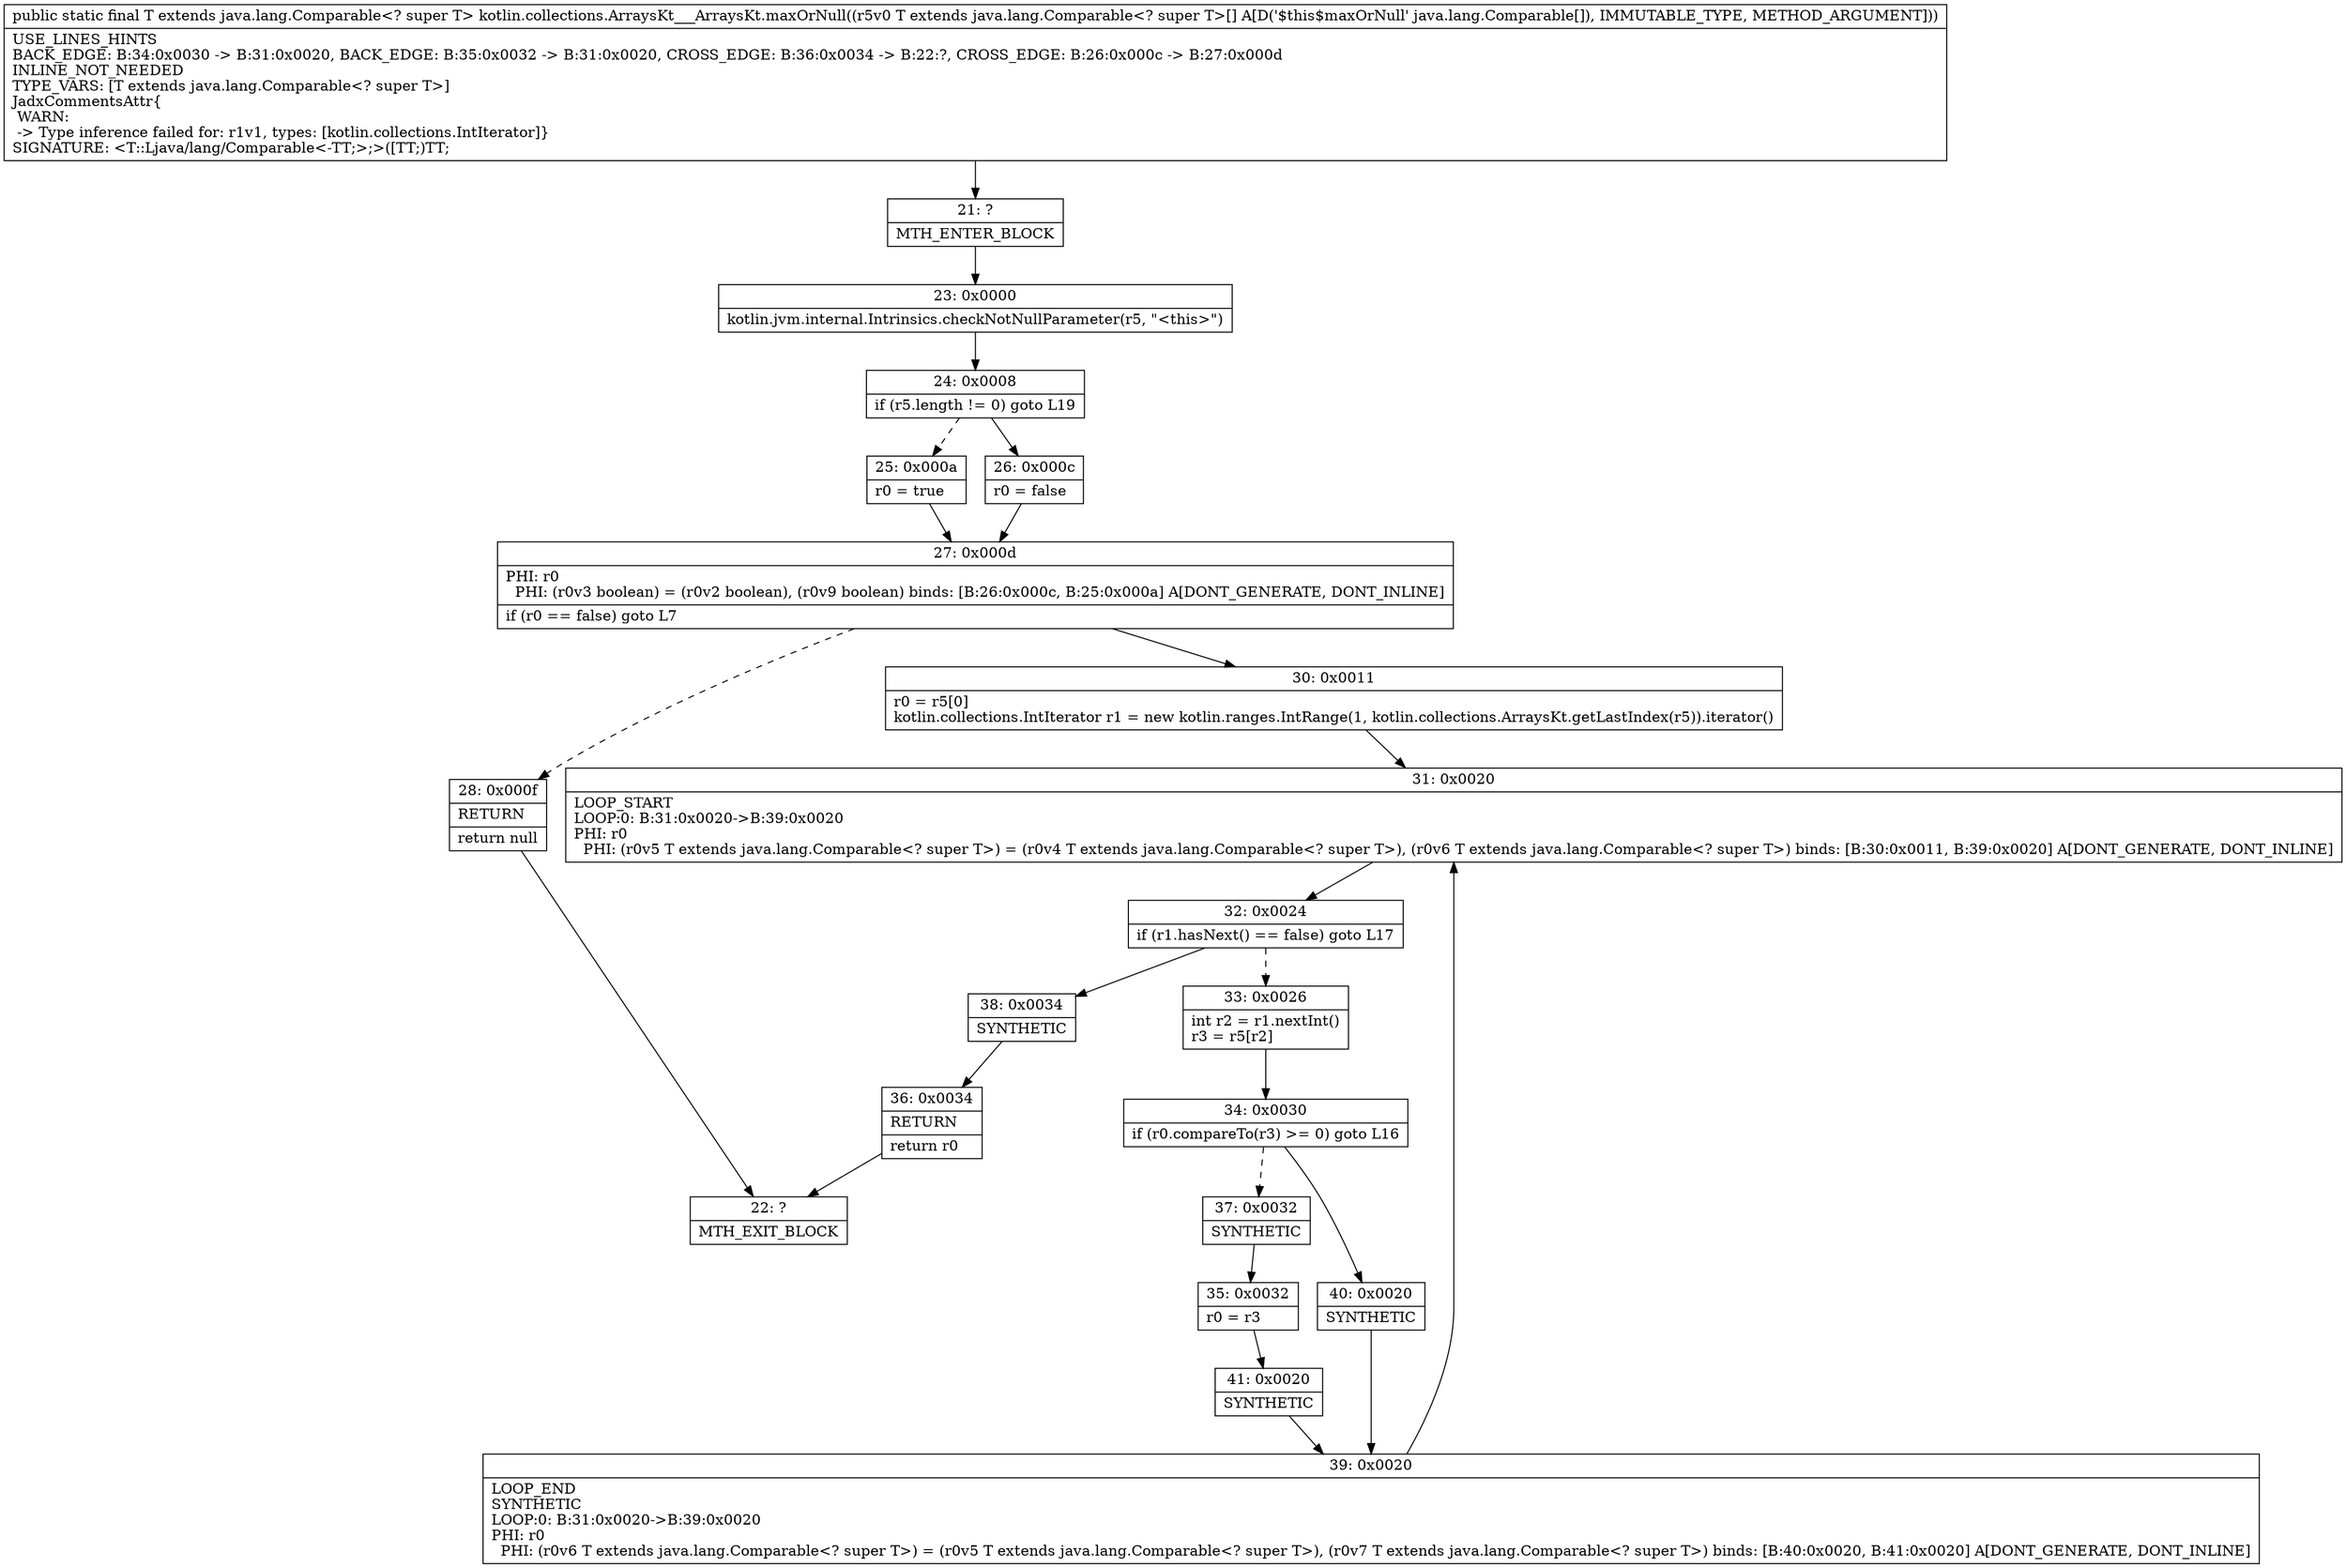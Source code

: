 digraph "CFG forkotlin.collections.ArraysKt___ArraysKt.maxOrNull([Ljava\/lang\/Comparable;)Ljava\/lang\/Comparable;" {
Node_21 [shape=record,label="{21\:\ ?|MTH_ENTER_BLOCK\l}"];
Node_23 [shape=record,label="{23\:\ 0x0000|kotlin.jvm.internal.Intrinsics.checkNotNullParameter(r5, \"\<this\>\")\l}"];
Node_24 [shape=record,label="{24\:\ 0x0008|if (r5.length != 0) goto L19\l}"];
Node_25 [shape=record,label="{25\:\ 0x000a|r0 = true\l}"];
Node_27 [shape=record,label="{27\:\ 0x000d|PHI: r0 \l  PHI: (r0v3 boolean) = (r0v2 boolean), (r0v9 boolean) binds: [B:26:0x000c, B:25:0x000a] A[DONT_GENERATE, DONT_INLINE]\l|if (r0 == false) goto L7\l}"];
Node_28 [shape=record,label="{28\:\ 0x000f|RETURN\l|return null\l}"];
Node_22 [shape=record,label="{22\:\ ?|MTH_EXIT_BLOCK\l}"];
Node_30 [shape=record,label="{30\:\ 0x0011|r0 = r5[0]\lkotlin.collections.IntIterator r1 = new kotlin.ranges.IntRange(1, kotlin.collections.ArraysKt.getLastIndex(r5)).iterator()\l}"];
Node_31 [shape=record,label="{31\:\ 0x0020|LOOP_START\lLOOP:0: B:31:0x0020\-\>B:39:0x0020\lPHI: r0 \l  PHI: (r0v5 T extends java.lang.Comparable\<? super T\>) = (r0v4 T extends java.lang.Comparable\<? super T\>), (r0v6 T extends java.lang.Comparable\<? super T\>) binds: [B:30:0x0011, B:39:0x0020] A[DONT_GENERATE, DONT_INLINE]\l}"];
Node_32 [shape=record,label="{32\:\ 0x0024|if (r1.hasNext() == false) goto L17\l}"];
Node_33 [shape=record,label="{33\:\ 0x0026|int r2 = r1.nextInt()\lr3 = r5[r2]\l}"];
Node_34 [shape=record,label="{34\:\ 0x0030|if (r0.compareTo(r3) \>= 0) goto L16\l}"];
Node_37 [shape=record,label="{37\:\ 0x0032|SYNTHETIC\l}"];
Node_35 [shape=record,label="{35\:\ 0x0032|r0 = r3\l}"];
Node_41 [shape=record,label="{41\:\ 0x0020|SYNTHETIC\l}"];
Node_39 [shape=record,label="{39\:\ 0x0020|LOOP_END\lSYNTHETIC\lLOOP:0: B:31:0x0020\-\>B:39:0x0020\lPHI: r0 \l  PHI: (r0v6 T extends java.lang.Comparable\<? super T\>) = (r0v5 T extends java.lang.Comparable\<? super T\>), (r0v7 T extends java.lang.Comparable\<? super T\>) binds: [B:40:0x0020, B:41:0x0020] A[DONT_GENERATE, DONT_INLINE]\l}"];
Node_40 [shape=record,label="{40\:\ 0x0020|SYNTHETIC\l}"];
Node_38 [shape=record,label="{38\:\ 0x0034|SYNTHETIC\l}"];
Node_36 [shape=record,label="{36\:\ 0x0034|RETURN\l|return r0\l}"];
Node_26 [shape=record,label="{26\:\ 0x000c|r0 = false\l}"];
MethodNode[shape=record,label="{public static final T extends java.lang.Comparable\<? super T\> kotlin.collections.ArraysKt___ArraysKt.maxOrNull((r5v0 T extends java.lang.Comparable\<? super T\>[] A[D('$this$maxOrNull' java.lang.Comparable[]), IMMUTABLE_TYPE, METHOD_ARGUMENT]))  | USE_LINES_HINTS\lBACK_EDGE: B:34:0x0030 \-\> B:31:0x0020, BACK_EDGE: B:35:0x0032 \-\> B:31:0x0020, CROSS_EDGE: B:36:0x0034 \-\> B:22:?, CROSS_EDGE: B:26:0x000c \-\> B:27:0x000d\lINLINE_NOT_NEEDED\lTYPE_VARS: [T extends java.lang.Comparable\<? super T\>]\lJadxCommentsAttr\{\l WARN: \l \-\> Type inference failed for: r1v1, types: [kotlin.collections.IntIterator]\}\lSIGNATURE: \<T::Ljava\/lang\/Comparable\<\-TT;\>;\>([TT;)TT;\l}"];
MethodNode -> Node_21;Node_21 -> Node_23;
Node_23 -> Node_24;
Node_24 -> Node_25[style=dashed];
Node_24 -> Node_26;
Node_25 -> Node_27;
Node_27 -> Node_28[style=dashed];
Node_27 -> Node_30;
Node_28 -> Node_22;
Node_30 -> Node_31;
Node_31 -> Node_32;
Node_32 -> Node_33[style=dashed];
Node_32 -> Node_38;
Node_33 -> Node_34;
Node_34 -> Node_37[style=dashed];
Node_34 -> Node_40;
Node_37 -> Node_35;
Node_35 -> Node_41;
Node_41 -> Node_39;
Node_39 -> Node_31;
Node_40 -> Node_39;
Node_38 -> Node_36;
Node_36 -> Node_22;
Node_26 -> Node_27;
}

